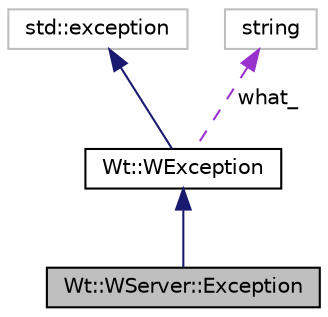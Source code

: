 digraph "Wt::WServer::Exception"
{
 // LATEX_PDF_SIZE
  edge [fontname="Helvetica",fontsize="10",labelfontname="Helvetica",labelfontsize="10"];
  node [fontname="Helvetica",fontsize="10",shape=record];
  Node1 [label="Wt::WServer::Exception",height=0.2,width=0.4,color="black", fillcolor="grey75", style="filled", fontcolor="black",tooltip="Server Exception class."];
  Node2 -> Node1 [dir="back",color="midnightblue",fontsize="10",style="solid"];
  Node2 [label="Wt::WException",height=0.2,width=0.4,color="black", fillcolor="white", style="filled",URL="$classWt_1_1WException.html",tooltip="Base class for exceptions thrown by Wt."];
  Node3 -> Node2 [dir="back",color="midnightblue",fontsize="10",style="solid"];
  Node3 [label="std::exception",height=0.2,width=0.4,color="grey75", fillcolor="white", style="filled",tooltip=" "];
  Node4 -> Node2 [dir="back",color="darkorchid3",fontsize="10",style="dashed",label=" what_" ];
  Node4 [label="string",height=0.2,width=0.4,color="grey75", fillcolor="white", style="filled",tooltip=" "];
}
